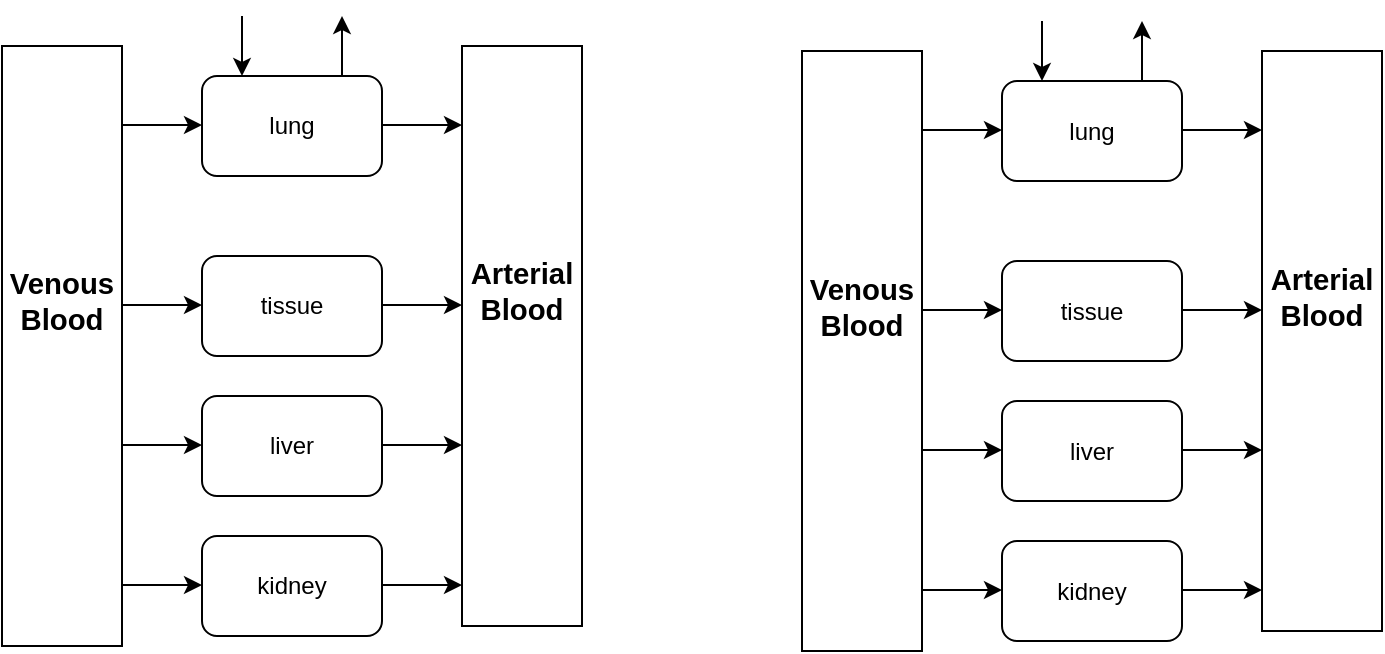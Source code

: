 <mxfile version="26.2.5">
  <diagram name="Page-1" id="WS-4GEM7qoWffYfh2LSq">
    <mxGraphModel dx="936" dy="530" grid="1" gridSize="10" guides="1" tooltips="1" connect="1" arrows="1" fold="1" page="1" pageScale="1" pageWidth="827" pageHeight="1169" math="0" shadow="0">
      <root>
        <mxCell id="0" />
        <mxCell id="1" parent="0" />
        <mxCell id="SP28HXOPN2kFX7QAPuQ9-1" value="lung" style="rounded=1;whiteSpace=wrap;html=1;" vertex="1" parent="1">
          <mxGeometry x="130" y="85" width="90" height="50" as="geometry" />
        </mxCell>
        <mxCell id="SP28HXOPN2kFX7QAPuQ9-2" value="tissue" style="rounded=1;whiteSpace=wrap;html=1;" vertex="1" parent="1">
          <mxGeometry x="130" y="175" width="90" height="50" as="geometry" />
        </mxCell>
        <mxCell id="SP28HXOPN2kFX7QAPuQ9-3" value="liver" style="rounded=1;whiteSpace=wrap;html=1;" vertex="1" parent="1">
          <mxGeometry x="130" y="245" width="90" height="50" as="geometry" />
        </mxCell>
        <mxCell id="SP28HXOPN2kFX7QAPuQ9-4" value="kidney" style="rounded=1;whiteSpace=wrap;html=1;" vertex="1" parent="1">
          <mxGeometry x="130" y="315" width="90" height="50" as="geometry" />
        </mxCell>
        <mxCell id="SP28HXOPN2kFX7QAPuQ9-5" value="&#xa;&#xa;&#xa;&lt;p style=&quot;language:nb-NO;margin-top:0pt;margin-bottom:0pt;margin-left:0in;&#xa;text-align:center;direction:ltr;unicode-bidi:embed;mso-line-break-override:&#xa;none;word-break:normal;punctuation-wrap:hanging&quot;&gt;&lt;span style=&quot;font-size:11.0pt;&#xa;font-family:Aptos;mso-ascii-font-family:Aptos;mso-fareast-font-family:+mn-ea;&#xa;mso-bidi-font-family:+mn-cs;mso-ascii-theme-font:minor-latin;mso-fareast-theme-font:&#xa;minor-fareast;mso-bidi-theme-font:minor-bidi;color:black;mso-color-index:13;&#xa;mso-font-kerning:12.0pt;language:en-US;font-weight:bold;mso-style-textfill-type:&#xa;solid;mso-style-textfill-fill-themecolor:dark1;mso-style-textfill-fill-color:&#xa;black;mso-style-textfill-fill-alpha:100.0%&quot;&gt;Venous Blood&lt;/span&gt;&lt;/p&gt;&#xa;&#xa;&#xa;&#xa;&#xa;&#xa;" style="rounded=0;whiteSpace=wrap;html=1;" vertex="1" parent="1">
          <mxGeometry x="30" y="70" width="60" height="300" as="geometry" />
        </mxCell>
        <mxCell id="SP28HXOPN2kFX7QAPuQ9-7" value="&#xa;&#xa;&#xa;&lt;p style=&quot;language:nb-NO;margin-top:0pt;margin-bottom:0pt;margin-left:0in;&#xa;text-align:center;direction:ltr;unicode-bidi:embed;mso-line-break-override:&#xa;none;word-break:normal;punctuation-wrap:hanging&quot;&gt;&lt;span style=&quot;font-size:11.0pt;&#xa;font-family:Aptos;mso-ascii-font-family:Aptos;mso-fareast-font-family:+mn-ea;&#xa;mso-bidi-font-family:+mn-cs;mso-ascii-theme-font:minor-latin;mso-fareast-theme-font:&#xa;minor-fareast;mso-bidi-theme-font:minor-bidi;color:black;mso-color-index:13;&#xa;mso-font-kerning:12.0pt;language:en-US;font-weight:bold;mso-style-textfill-type:&#xa;solid;mso-style-textfill-fill-themecolor:dark1;mso-style-textfill-fill-color:&#xa;black;mso-style-textfill-fill-alpha:100.0%&quot;&gt;Arterial Blood&lt;/span&gt;&lt;/p&gt;&#xa;&#xa;&#xa;&#xa;&#xa;&#xa;" style="rounded=0;whiteSpace=wrap;html=1;" vertex="1" parent="1">
          <mxGeometry x="260" y="70" width="60" height="290" as="geometry" />
        </mxCell>
        <mxCell id="SP28HXOPN2kFX7QAPuQ9-14" value="" style="endArrow=classic;html=1;rounded=0;" edge="1" parent="1">
          <mxGeometry width="50" height="50" relative="1" as="geometry">
            <mxPoint x="90" y="109.5" as="sourcePoint" />
            <mxPoint x="130" y="109.5" as="targetPoint" />
          </mxGeometry>
        </mxCell>
        <mxCell id="SP28HXOPN2kFX7QAPuQ9-15" value="" style="endArrow=classic;html=1;rounded=0;" edge="1" parent="1">
          <mxGeometry width="50" height="50" relative="1" as="geometry">
            <mxPoint x="90" y="199.5" as="sourcePoint" />
            <mxPoint x="130" y="199.5" as="targetPoint" />
          </mxGeometry>
        </mxCell>
        <mxCell id="SP28HXOPN2kFX7QAPuQ9-16" value="" style="endArrow=classic;html=1;rounded=0;" edge="1" parent="1">
          <mxGeometry width="50" height="50" relative="1" as="geometry">
            <mxPoint x="90" y="269.5" as="sourcePoint" />
            <mxPoint x="130" y="269.5" as="targetPoint" />
          </mxGeometry>
        </mxCell>
        <mxCell id="SP28HXOPN2kFX7QAPuQ9-17" value="" style="endArrow=classic;html=1;rounded=0;" edge="1" parent="1">
          <mxGeometry width="50" height="50" relative="1" as="geometry">
            <mxPoint x="90" y="339.5" as="sourcePoint" />
            <mxPoint x="130" y="339.5" as="targetPoint" />
          </mxGeometry>
        </mxCell>
        <mxCell id="SP28HXOPN2kFX7QAPuQ9-18" value="" style="endArrow=classic;html=1;rounded=0;" edge="1" parent="1">
          <mxGeometry width="50" height="50" relative="1" as="geometry">
            <mxPoint x="220" y="109.5" as="sourcePoint" />
            <mxPoint x="260" y="109.5" as="targetPoint" />
          </mxGeometry>
        </mxCell>
        <mxCell id="SP28HXOPN2kFX7QAPuQ9-19" value="" style="endArrow=classic;html=1;rounded=0;" edge="1" parent="1">
          <mxGeometry width="50" height="50" relative="1" as="geometry">
            <mxPoint x="220" y="199.5" as="sourcePoint" />
            <mxPoint x="260" y="199.5" as="targetPoint" />
          </mxGeometry>
        </mxCell>
        <mxCell id="SP28HXOPN2kFX7QAPuQ9-20" value="" style="endArrow=classic;html=1;rounded=0;" edge="1" parent="1">
          <mxGeometry width="50" height="50" relative="1" as="geometry">
            <mxPoint x="220" y="339.5" as="sourcePoint" />
            <mxPoint x="260" y="339.5" as="targetPoint" />
          </mxGeometry>
        </mxCell>
        <mxCell id="SP28HXOPN2kFX7QAPuQ9-21" value="" style="endArrow=classic;html=1;rounded=0;" edge="1" parent="1">
          <mxGeometry width="50" height="50" relative="1" as="geometry">
            <mxPoint x="220" y="269.5" as="sourcePoint" />
            <mxPoint x="260" y="269.5" as="targetPoint" />
          </mxGeometry>
        </mxCell>
        <mxCell id="SP28HXOPN2kFX7QAPuQ9-22" value="" style="endArrow=classic;html=1;rounded=0;" edge="1" parent="1">
          <mxGeometry width="50" height="50" relative="1" as="geometry">
            <mxPoint x="200" y="85" as="sourcePoint" />
            <mxPoint x="200" y="55" as="targetPoint" />
          </mxGeometry>
        </mxCell>
        <mxCell id="SP28HXOPN2kFX7QAPuQ9-23" value="" style="endArrow=classic;html=1;rounded=0;" edge="1" parent="1">
          <mxGeometry width="50" height="50" relative="1" as="geometry">
            <mxPoint x="150" y="55" as="sourcePoint" />
            <mxPoint x="150" y="85" as="targetPoint" />
          </mxGeometry>
        </mxCell>
        <mxCell id="SP28HXOPN2kFX7QAPuQ9-24" value="lung" style="rounded=1;whiteSpace=wrap;html=1;" vertex="1" parent="1">
          <mxGeometry x="530" y="87.5" width="90" height="50" as="geometry" />
        </mxCell>
        <mxCell id="SP28HXOPN2kFX7QAPuQ9-25" value="tissue" style="rounded=1;whiteSpace=wrap;html=1;" vertex="1" parent="1">
          <mxGeometry x="530" y="177.5" width="90" height="50" as="geometry" />
        </mxCell>
        <mxCell id="SP28HXOPN2kFX7QAPuQ9-26" value="liver" style="rounded=1;whiteSpace=wrap;html=1;" vertex="1" parent="1">
          <mxGeometry x="530" y="247.5" width="90" height="50" as="geometry" />
        </mxCell>
        <mxCell id="SP28HXOPN2kFX7QAPuQ9-27" value="kidney" style="rounded=1;whiteSpace=wrap;html=1;" vertex="1" parent="1">
          <mxGeometry x="530" y="317.5" width="90" height="50" as="geometry" />
        </mxCell>
        <mxCell id="SP28HXOPN2kFX7QAPuQ9-28" value="&#xa;&#xa;&#xa;&lt;p style=&quot;language:nb-NO;margin-top:0pt;margin-bottom:0pt;margin-left:0in;&#xa;text-align:center;direction:ltr;unicode-bidi:embed;mso-line-break-override:&#xa;none;word-break:normal;punctuation-wrap:hanging&quot;&gt;&lt;span style=&quot;font-size:11.0pt;&#xa;font-family:Aptos;mso-ascii-font-family:Aptos;mso-fareast-font-family:+mn-ea;&#xa;mso-bidi-font-family:+mn-cs;mso-ascii-theme-font:minor-latin;mso-fareast-theme-font:&#xa;minor-fareast;mso-bidi-theme-font:minor-bidi;color:black;mso-color-index:13;&#xa;mso-font-kerning:12.0pt;language:en-US;font-weight:bold;mso-style-textfill-type:&#xa;solid;mso-style-textfill-fill-themecolor:dark1;mso-style-textfill-fill-color:&#xa;black;mso-style-textfill-fill-alpha:100.0%&quot;&gt;Venous Blood&lt;/span&gt;&lt;/p&gt;&#xa;&#xa;&#xa;&#xa;&#xa;&#xa;" style="rounded=0;whiteSpace=wrap;html=1;" vertex="1" parent="1">
          <mxGeometry x="430" y="72.5" width="60" height="300" as="geometry" />
        </mxCell>
        <mxCell id="SP28HXOPN2kFX7QAPuQ9-29" value="&#xa;&#xa;&#xa;&lt;p style=&quot;language:nb-NO;margin-top:0pt;margin-bottom:0pt;margin-left:0in;&#xa;text-align:center;direction:ltr;unicode-bidi:embed;mso-line-break-override:&#xa;none;word-break:normal;punctuation-wrap:hanging&quot;&gt;&lt;span style=&quot;font-size:11.0pt;&#xa;font-family:Aptos;mso-ascii-font-family:Aptos;mso-fareast-font-family:+mn-ea;&#xa;mso-bidi-font-family:+mn-cs;mso-ascii-theme-font:minor-latin;mso-fareast-theme-font:&#xa;minor-fareast;mso-bidi-theme-font:minor-bidi;color:black;mso-color-index:13;&#xa;mso-font-kerning:12.0pt;language:en-US;font-weight:bold;mso-style-textfill-type:&#xa;solid;mso-style-textfill-fill-themecolor:dark1;mso-style-textfill-fill-color:&#xa;black;mso-style-textfill-fill-alpha:100.0%&quot;&gt;Arterial Blood&lt;/span&gt;&lt;/p&gt;&#xa;&#xa;&#xa;&#xa;&#xa;&#xa;" style="rounded=0;whiteSpace=wrap;html=1;" vertex="1" parent="1">
          <mxGeometry x="660" y="72.5" width="60" height="290" as="geometry" />
        </mxCell>
        <mxCell id="SP28HXOPN2kFX7QAPuQ9-30" value="" style="endArrow=classic;html=1;rounded=0;" edge="1" parent="1">
          <mxGeometry width="50" height="50" relative="1" as="geometry">
            <mxPoint x="490" y="112" as="sourcePoint" />
            <mxPoint x="530" y="112" as="targetPoint" />
          </mxGeometry>
        </mxCell>
        <mxCell id="SP28HXOPN2kFX7QAPuQ9-31" value="" style="endArrow=classic;html=1;rounded=0;" edge="1" parent="1">
          <mxGeometry width="50" height="50" relative="1" as="geometry">
            <mxPoint x="490" y="202" as="sourcePoint" />
            <mxPoint x="530" y="202" as="targetPoint" />
          </mxGeometry>
        </mxCell>
        <mxCell id="SP28HXOPN2kFX7QAPuQ9-32" value="" style="endArrow=classic;html=1;rounded=0;" edge="1" parent="1">
          <mxGeometry width="50" height="50" relative="1" as="geometry">
            <mxPoint x="490" y="272" as="sourcePoint" />
            <mxPoint x="530" y="272" as="targetPoint" />
          </mxGeometry>
        </mxCell>
        <mxCell id="SP28HXOPN2kFX7QAPuQ9-33" value="" style="endArrow=classic;html=1;rounded=0;" edge="1" parent="1">
          <mxGeometry width="50" height="50" relative="1" as="geometry">
            <mxPoint x="490" y="342" as="sourcePoint" />
            <mxPoint x="530" y="342" as="targetPoint" />
          </mxGeometry>
        </mxCell>
        <mxCell id="SP28HXOPN2kFX7QAPuQ9-34" value="" style="endArrow=classic;html=1;rounded=0;" edge="1" parent="1">
          <mxGeometry width="50" height="50" relative="1" as="geometry">
            <mxPoint x="620" y="112" as="sourcePoint" />
            <mxPoint x="660" y="112" as="targetPoint" />
          </mxGeometry>
        </mxCell>
        <mxCell id="SP28HXOPN2kFX7QAPuQ9-35" value="" style="endArrow=classic;html=1;rounded=0;" edge="1" parent="1">
          <mxGeometry width="50" height="50" relative="1" as="geometry">
            <mxPoint x="620" y="202" as="sourcePoint" />
            <mxPoint x="660" y="202" as="targetPoint" />
          </mxGeometry>
        </mxCell>
        <mxCell id="SP28HXOPN2kFX7QAPuQ9-36" value="" style="endArrow=classic;html=1;rounded=0;" edge="1" parent="1">
          <mxGeometry width="50" height="50" relative="1" as="geometry">
            <mxPoint x="620" y="342" as="sourcePoint" />
            <mxPoint x="660" y="342" as="targetPoint" />
          </mxGeometry>
        </mxCell>
        <mxCell id="SP28HXOPN2kFX7QAPuQ9-37" value="" style="endArrow=classic;html=1;rounded=0;" edge="1" parent="1">
          <mxGeometry width="50" height="50" relative="1" as="geometry">
            <mxPoint x="620" y="272" as="sourcePoint" />
            <mxPoint x="660" y="272" as="targetPoint" />
          </mxGeometry>
        </mxCell>
        <mxCell id="SP28HXOPN2kFX7QAPuQ9-38" value="" style="endArrow=classic;html=1;rounded=0;" edge="1" parent="1">
          <mxGeometry width="50" height="50" relative="1" as="geometry">
            <mxPoint x="600" y="87.5" as="sourcePoint" />
            <mxPoint x="600" y="57.5" as="targetPoint" />
          </mxGeometry>
        </mxCell>
        <mxCell id="SP28HXOPN2kFX7QAPuQ9-39" value="" style="endArrow=classic;html=1;rounded=0;" edge="1" parent="1">
          <mxGeometry width="50" height="50" relative="1" as="geometry">
            <mxPoint x="550" y="57.5" as="sourcePoint" />
            <mxPoint x="550" y="87.5" as="targetPoint" />
          </mxGeometry>
        </mxCell>
      </root>
    </mxGraphModel>
  </diagram>
</mxfile>
